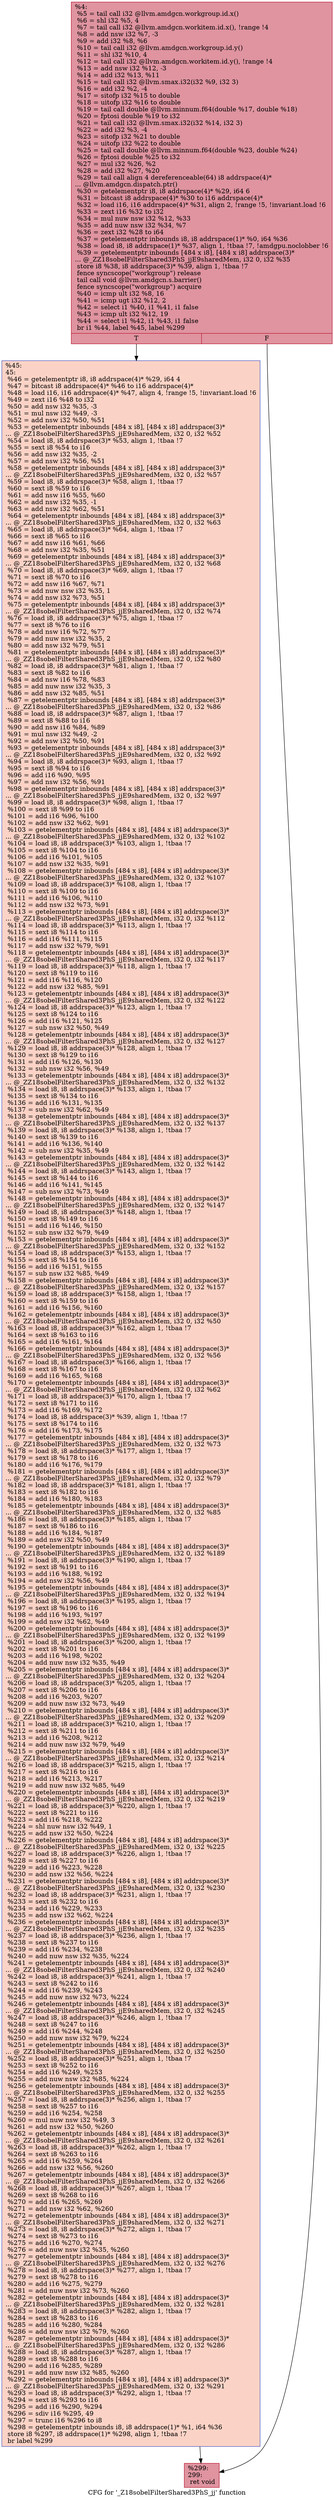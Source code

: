 digraph "CFG for '_Z18sobelFilterShared3PhS_jj' function" {
	label="CFG for '_Z18sobelFilterShared3PhS_jj' function";

	Node0x6137f80 [shape=record,color="#b70d28ff", style=filled, fillcolor="#b70d2870",label="{%4:\l  %5 = tail call i32 @llvm.amdgcn.workgroup.id.x()\l  %6 = shl i32 %5, 4\l  %7 = tail call i32 @llvm.amdgcn.workitem.id.x(), !range !4\l  %8 = add nsw i32 %7, -3\l  %9 = add i32 %8, %6\l  %10 = tail call i32 @llvm.amdgcn.workgroup.id.y()\l  %11 = shl i32 %10, 4\l  %12 = tail call i32 @llvm.amdgcn.workitem.id.y(), !range !4\l  %13 = add nsw i32 %12, -3\l  %14 = add i32 %13, %11\l  %15 = tail call i32 @llvm.smax.i32(i32 %9, i32 3)\l  %16 = add i32 %2, -4\l  %17 = sitofp i32 %15 to double\l  %18 = uitofp i32 %16 to double\l  %19 = tail call double @llvm.minnum.f64(double %17, double %18)\l  %20 = fptosi double %19 to i32\l  %21 = tail call i32 @llvm.smax.i32(i32 %14, i32 3)\l  %22 = add i32 %3, -4\l  %23 = sitofp i32 %21 to double\l  %24 = uitofp i32 %22 to double\l  %25 = tail call double @llvm.minnum.f64(double %23, double %24)\l  %26 = fptosi double %25 to i32\l  %27 = mul i32 %26, %2\l  %28 = add i32 %27, %20\l  %29 = tail call align 4 dereferenceable(64) i8 addrspace(4)*\l... @llvm.amdgcn.dispatch.ptr()\l  %30 = getelementptr i8, i8 addrspace(4)* %29, i64 6\l  %31 = bitcast i8 addrspace(4)* %30 to i16 addrspace(4)*\l  %32 = load i16, i16 addrspace(4)* %31, align 2, !range !5, !invariant.load !6\l  %33 = zext i16 %32 to i32\l  %34 = mul nuw nsw i32 %12, %33\l  %35 = add nuw nsw i32 %34, %7\l  %36 = zext i32 %28 to i64\l  %37 = getelementptr inbounds i8, i8 addrspace(1)* %0, i64 %36\l  %38 = load i8, i8 addrspace(1)* %37, align 1, !tbaa !7, !amdgpu.noclobber !6\l  %39 = getelementptr inbounds [484 x i8], [484 x i8] addrspace(3)*\l... @_ZZ18sobelFilterShared3PhS_jjE9sharedMem, i32 0, i32 %35\l  store i8 %38, i8 addrspace(3)* %39, align 1, !tbaa !7\l  fence syncscope(\"workgroup\") release\l  tail call void @llvm.amdgcn.s.barrier()\l  fence syncscope(\"workgroup\") acquire\l  %40 = icmp ult i32 %8, 16\l  %41 = icmp ugt i32 %12, 2\l  %42 = select i1 %40, i1 %41, i1 false\l  %43 = icmp ult i32 %12, 19\l  %44 = select i1 %42, i1 %43, i1 false\l  br i1 %44, label %45, label %299\l|{<s0>T|<s1>F}}"];
	Node0x6137f80:s0 -> Node0x613d110;
	Node0x6137f80:s1 -> Node0x613d1a0;
	Node0x613d110 [shape=record,color="#3d50c3ff", style=filled, fillcolor="#f59c7d70",label="{%45:\l45:                                               \l  %46 = getelementptr i8, i8 addrspace(4)* %29, i64 4\l  %47 = bitcast i8 addrspace(4)* %46 to i16 addrspace(4)*\l  %48 = load i16, i16 addrspace(4)* %47, align 4, !range !5, !invariant.load !6\l  %49 = zext i16 %48 to i32\l  %50 = add nsw i32 %35, -3\l  %51 = mul nsw i32 %49, -3\l  %52 = add nsw i32 %50, %51\l  %53 = getelementptr inbounds [484 x i8], [484 x i8] addrspace(3)*\l... @_ZZ18sobelFilterShared3PhS_jjE9sharedMem, i32 0, i32 %52\l  %54 = load i8, i8 addrspace(3)* %53, align 1, !tbaa !7\l  %55 = sext i8 %54 to i16\l  %56 = add nsw i32 %35, -2\l  %57 = add nsw i32 %56, %51\l  %58 = getelementptr inbounds [484 x i8], [484 x i8] addrspace(3)*\l... @_ZZ18sobelFilterShared3PhS_jjE9sharedMem, i32 0, i32 %57\l  %59 = load i8, i8 addrspace(3)* %58, align 1, !tbaa !7\l  %60 = sext i8 %59 to i16\l  %61 = add nsw i16 %55, %60\l  %62 = add nsw i32 %35, -1\l  %63 = add nsw i32 %62, %51\l  %64 = getelementptr inbounds [484 x i8], [484 x i8] addrspace(3)*\l... @_ZZ18sobelFilterShared3PhS_jjE9sharedMem, i32 0, i32 %63\l  %65 = load i8, i8 addrspace(3)* %64, align 1, !tbaa !7\l  %66 = sext i8 %65 to i16\l  %67 = add nsw i16 %61, %66\l  %68 = add nsw i32 %35, %51\l  %69 = getelementptr inbounds [484 x i8], [484 x i8] addrspace(3)*\l... @_ZZ18sobelFilterShared3PhS_jjE9sharedMem, i32 0, i32 %68\l  %70 = load i8, i8 addrspace(3)* %69, align 1, !tbaa !7\l  %71 = sext i8 %70 to i16\l  %72 = add nsw i16 %67, %71\l  %73 = add nuw nsw i32 %35, 1\l  %74 = add nsw i32 %73, %51\l  %75 = getelementptr inbounds [484 x i8], [484 x i8] addrspace(3)*\l... @_ZZ18sobelFilterShared3PhS_jjE9sharedMem, i32 0, i32 %74\l  %76 = load i8, i8 addrspace(3)* %75, align 1, !tbaa !7\l  %77 = sext i8 %76 to i16\l  %78 = add nsw i16 %72, %77\l  %79 = add nuw nsw i32 %35, 2\l  %80 = add nsw i32 %79, %51\l  %81 = getelementptr inbounds [484 x i8], [484 x i8] addrspace(3)*\l... @_ZZ18sobelFilterShared3PhS_jjE9sharedMem, i32 0, i32 %80\l  %82 = load i8, i8 addrspace(3)* %81, align 1, !tbaa !7\l  %83 = sext i8 %82 to i16\l  %84 = add nsw i16 %78, %83\l  %85 = add nuw nsw i32 %35, 3\l  %86 = add nsw i32 %85, %51\l  %87 = getelementptr inbounds [484 x i8], [484 x i8] addrspace(3)*\l... @_ZZ18sobelFilterShared3PhS_jjE9sharedMem, i32 0, i32 %86\l  %88 = load i8, i8 addrspace(3)* %87, align 1, !tbaa !7\l  %89 = sext i8 %88 to i16\l  %90 = add nsw i16 %84, %89\l  %91 = mul nsw i32 %49, -2\l  %92 = add nsw i32 %50, %91\l  %93 = getelementptr inbounds [484 x i8], [484 x i8] addrspace(3)*\l... @_ZZ18sobelFilterShared3PhS_jjE9sharedMem, i32 0, i32 %92\l  %94 = load i8, i8 addrspace(3)* %93, align 1, !tbaa !7\l  %95 = sext i8 %94 to i16\l  %96 = add i16 %90, %95\l  %97 = add nsw i32 %56, %91\l  %98 = getelementptr inbounds [484 x i8], [484 x i8] addrspace(3)*\l... @_ZZ18sobelFilterShared3PhS_jjE9sharedMem, i32 0, i32 %97\l  %99 = load i8, i8 addrspace(3)* %98, align 1, !tbaa !7\l  %100 = sext i8 %99 to i16\l  %101 = add i16 %96, %100\l  %102 = add nsw i32 %62, %91\l  %103 = getelementptr inbounds [484 x i8], [484 x i8] addrspace(3)*\l... @_ZZ18sobelFilterShared3PhS_jjE9sharedMem, i32 0, i32 %102\l  %104 = load i8, i8 addrspace(3)* %103, align 1, !tbaa !7\l  %105 = sext i8 %104 to i16\l  %106 = add i16 %101, %105\l  %107 = add nsw i32 %35, %91\l  %108 = getelementptr inbounds [484 x i8], [484 x i8] addrspace(3)*\l... @_ZZ18sobelFilterShared3PhS_jjE9sharedMem, i32 0, i32 %107\l  %109 = load i8, i8 addrspace(3)* %108, align 1, !tbaa !7\l  %110 = sext i8 %109 to i16\l  %111 = add i16 %106, %110\l  %112 = add nsw i32 %73, %91\l  %113 = getelementptr inbounds [484 x i8], [484 x i8] addrspace(3)*\l... @_ZZ18sobelFilterShared3PhS_jjE9sharedMem, i32 0, i32 %112\l  %114 = load i8, i8 addrspace(3)* %113, align 1, !tbaa !7\l  %115 = sext i8 %114 to i16\l  %116 = add i16 %111, %115\l  %117 = add nsw i32 %79, %91\l  %118 = getelementptr inbounds [484 x i8], [484 x i8] addrspace(3)*\l... @_ZZ18sobelFilterShared3PhS_jjE9sharedMem, i32 0, i32 %117\l  %119 = load i8, i8 addrspace(3)* %118, align 1, !tbaa !7\l  %120 = sext i8 %119 to i16\l  %121 = add i16 %116, %120\l  %122 = add nsw i32 %85, %91\l  %123 = getelementptr inbounds [484 x i8], [484 x i8] addrspace(3)*\l... @_ZZ18sobelFilterShared3PhS_jjE9sharedMem, i32 0, i32 %122\l  %124 = load i8, i8 addrspace(3)* %123, align 1, !tbaa !7\l  %125 = sext i8 %124 to i16\l  %126 = add i16 %121, %125\l  %127 = sub nsw i32 %50, %49\l  %128 = getelementptr inbounds [484 x i8], [484 x i8] addrspace(3)*\l... @_ZZ18sobelFilterShared3PhS_jjE9sharedMem, i32 0, i32 %127\l  %129 = load i8, i8 addrspace(3)* %128, align 1, !tbaa !7\l  %130 = sext i8 %129 to i16\l  %131 = add i16 %126, %130\l  %132 = sub nsw i32 %56, %49\l  %133 = getelementptr inbounds [484 x i8], [484 x i8] addrspace(3)*\l... @_ZZ18sobelFilterShared3PhS_jjE9sharedMem, i32 0, i32 %132\l  %134 = load i8, i8 addrspace(3)* %133, align 1, !tbaa !7\l  %135 = sext i8 %134 to i16\l  %136 = add i16 %131, %135\l  %137 = sub nsw i32 %62, %49\l  %138 = getelementptr inbounds [484 x i8], [484 x i8] addrspace(3)*\l... @_ZZ18sobelFilterShared3PhS_jjE9sharedMem, i32 0, i32 %137\l  %139 = load i8, i8 addrspace(3)* %138, align 1, !tbaa !7\l  %140 = sext i8 %139 to i16\l  %141 = add i16 %136, %140\l  %142 = sub nsw i32 %35, %49\l  %143 = getelementptr inbounds [484 x i8], [484 x i8] addrspace(3)*\l... @_ZZ18sobelFilterShared3PhS_jjE9sharedMem, i32 0, i32 %142\l  %144 = load i8, i8 addrspace(3)* %143, align 1, !tbaa !7\l  %145 = sext i8 %144 to i16\l  %146 = add i16 %141, %145\l  %147 = sub nsw i32 %73, %49\l  %148 = getelementptr inbounds [484 x i8], [484 x i8] addrspace(3)*\l... @_ZZ18sobelFilterShared3PhS_jjE9sharedMem, i32 0, i32 %147\l  %149 = load i8, i8 addrspace(3)* %148, align 1, !tbaa !7\l  %150 = sext i8 %149 to i16\l  %151 = add i16 %146, %150\l  %152 = sub nsw i32 %79, %49\l  %153 = getelementptr inbounds [484 x i8], [484 x i8] addrspace(3)*\l... @_ZZ18sobelFilterShared3PhS_jjE9sharedMem, i32 0, i32 %152\l  %154 = load i8, i8 addrspace(3)* %153, align 1, !tbaa !7\l  %155 = sext i8 %154 to i16\l  %156 = add i16 %151, %155\l  %157 = sub nsw i32 %85, %49\l  %158 = getelementptr inbounds [484 x i8], [484 x i8] addrspace(3)*\l... @_ZZ18sobelFilterShared3PhS_jjE9sharedMem, i32 0, i32 %157\l  %159 = load i8, i8 addrspace(3)* %158, align 1, !tbaa !7\l  %160 = sext i8 %159 to i16\l  %161 = add i16 %156, %160\l  %162 = getelementptr inbounds [484 x i8], [484 x i8] addrspace(3)*\l... @_ZZ18sobelFilterShared3PhS_jjE9sharedMem, i32 0, i32 %50\l  %163 = load i8, i8 addrspace(3)* %162, align 1, !tbaa !7\l  %164 = sext i8 %163 to i16\l  %165 = add i16 %161, %164\l  %166 = getelementptr inbounds [484 x i8], [484 x i8] addrspace(3)*\l... @_ZZ18sobelFilterShared3PhS_jjE9sharedMem, i32 0, i32 %56\l  %167 = load i8, i8 addrspace(3)* %166, align 1, !tbaa !7\l  %168 = sext i8 %167 to i16\l  %169 = add i16 %165, %168\l  %170 = getelementptr inbounds [484 x i8], [484 x i8] addrspace(3)*\l... @_ZZ18sobelFilterShared3PhS_jjE9sharedMem, i32 0, i32 %62\l  %171 = load i8, i8 addrspace(3)* %170, align 1, !tbaa !7\l  %172 = sext i8 %171 to i16\l  %173 = add i16 %169, %172\l  %174 = load i8, i8 addrspace(3)* %39, align 1, !tbaa !7\l  %175 = sext i8 %174 to i16\l  %176 = add i16 %173, %175\l  %177 = getelementptr inbounds [484 x i8], [484 x i8] addrspace(3)*\l... @_ZZ18sobelFilterShared3PhS_jjE9sharedMem, i32 0, i32 %73\l  %178 = load i8, i8 addrspace(3)* %177, align 1, !tbaa !7\l  %179 = sext i8 %178 to i16\l  %180 = add i16 %176, %179\l  %181 = getelementptr inbounds [484 x i8], [484 x i8] addrspace(3)*\l... @_ZZ18sobelFilterShared3PhS_jjE9sharedMem, i32 0, i32 %79\l  %182 = load i8, i8 addrspace(3)* %181, align 1, !tbaa !7\l  %183 = sext i8 %182 to i16\l  %184 = add i16 %180, %183\l  %185 = getelementptr inbounds [484 x i8], [484 x i8] addrspace(3)*\l... @_ZZ18sobelFilterShared3PhS_jjE9sharedMem, i32 0, i32 %85\l  %186 = load i8, i8 addrspace(3)* %185, align 1, !tbaa !7\l  %187 = sext i8 %186 to i16\l  %188 = add i16 %184, %187\l  %189 = add nsw i32 %50, %49\l  %190 = getelementptr inbounds [484 x i8], [484 x i8] addrspace(3)*\l... @_ZZ18sobelFilterShared3PhS_jjE9sharedMem, i32 0, i32 %189\l  %191 = load i8, i8 addrspace(3)* %190, align 1, !tbaa !7\l  %192 = sext i8 %191 to i16\l  %193 = add i16 %188, %192\l  %194 = add nsw i32 %56, %49\l  %195 = getelementptr inbounds [484 x i8], [484 x i8] addrspace(3)*\l... @_ZZ18sobelFilterShared3PhS_jjE9sharedMem, i32 0, i32 %194\l  %196 = load i8, i8 addrspace(3)* %195, align 1, !tbaa !7\l  %197 = sext i8 %196 to i16\l  %198 = add i16 %193, %197\l  %199 = add nsw i32 %62, %49\l  %200 = getelementptr inbounds [484 x i8], [484 x i8] addrspace(3)*\l... @_ZZ18sobelFilterShared3PhS_jjE9sharedMem, i32 0, i32 %199\l  %201 = load i8, i8 addrspace(3)* %200, align 1, !tbaa !7\l  %202 = sext i8 %201 to i16\l  %203 = add i16 %198, %202\l  %204 = add nuw nsw i32 %35, %49\l  %205 = getelementptr inbounds [484 x i8], [484 x i8] addrspace(3)*\l... @_ZZ18sobelFilterShared3PhS_jjE9sharedMem, i32 0, i32 %204\l  %206 = load i8, i8 addrspace(3)* %205, align 1, !tbaa !7\l  %207 = sext i8 %206 to i16\l  %208 = add i16 %203, %207\l  %209 = add nuw nsw i32 %73, %49\l  %210 = getelementptr inbounds [484 x i8], [484 x i8] addrspace(3)*\l... @_ZZ18sobelFilterShared3PhS_jjE9sharedMem, i32 0, i32 %209\l  %211 = load i8, i8 addrspace(3)* %210, align 1, !tbaa !7\l  %212 = sext i8 %211 to i16\l  %213 = add i16 %208, %212\l  %214 = add nuw nsw i32 %79, %49\l  %215 = getelementptr inbounds [484 x i8], [484 x i8] addrspace(3)*\l... @_ZZ18sobelFilterShared3PhS_jjE9sharedMem, i32 0, i32 %214\l  %216 = load i8, i8 addrspace(3)* %215, align 1, !tbaa !7\l  %217 = sext i8 %216 to i16\l  %218 = add i16 %213, %217\l  %219 = add nuw nsw i32 %85, %49\l  %220 = getelementptr inbounds [484 x i8], [484 x i8] addrspace(3)*\l... @_ZZ18sobelFilterShared3PhS_jjE9sharedMem, i32 0, i32 %219\l  %221 = load i8, i8 addrspace(3)* %220, align 1, !tbaa !7\l  %222 = sext i8 %221 to i16\l  %223 = add i16 %218, %222\l  %224 = shl nuw nsw i32 %49, 1\l  %225 = add nsw i32 %50, %224\l  %226 = getelementptr inbounds [484 x i8], [484 x i8] addrspace(3)*\l... @_ZZ18sobelFilterShared3PhS_jjE9sharedMem, i32 0, i32 %225\l  %227 = load i8, i8 addrspace(3)* %226, align 1, !tbaa !7\l  %228 = sext i8 %227 to i16\l  %229 = add i16 %223, %228\l  %230 = add nsw i32 %56, %224\l  %231 = getelementptr inbounds [484 x i8], [484 x i8] addrspace(3)*\l... @_ZZ18sobelFilterShared3PhS_jjE9sharedMem, i32 0, i32 %230\l  %232 = load i8, i8 addrspace(3)* %231, align 1, !tbaa !7\l  %233 = sext i8 %232 to i16\l  %234 = add i16 %229, %233\l  %235 = add nsw i32 %62, %224\l  %236 = getelementptr inbounds [484 x i8], [484 x i8] addrspace(3)*\l... @_ZZ18sobelFilterShared3PhS_jjE9sharedMem, i32 0, i32 %235\l  %237 = load i8, i8 addrspace(3)* %236, align 1, !tbaa !7\l  %238 = sext i8 %237 to i16\l  %239 = add i16 %234, %238\l  %240 = add nuw nsw i32 %35, %224\l  %241 = getelementptr inbounds [484 x i8], [484 x i8] addrspace(3)*\l... @_ZZ18sobelFilterShared3PhS_jjE9sharedMem, i32 0, i32 %240\l  %242 = load i8, i8 addrspace(3)* %241, align 1, !tbaa !7\l  %243 = sext i8 %242 to i16\l  %244 = add i16 %239, %243\l  %245 = add nuw nsw i32 %73, %224\l  %246 = getelementptr inbounds [484 x i8], [484 x i8] addrspace(3)*\l... @_ZZ18sobelFilterShared3PhS_jjE9sharedMem, i32 0, i32 %245\l  %247 = load i8, i8 addrspace(3)* %246, align 1, !tbaa !7\l  %248 = sext i8 %247 to i16\l  %249 = add i16 %244, %248\l  %250 = add nuw nsw i32 %79, %224\l  %251 = getelementptr inbounds [484 x i8], [484 x i8] addrspace(3)*\l... @_ZZ18sobelFilterShared3PhS_jjE9sharedMem, i32 0, i32 %250\l  %252 = load i8, i8 addrspace(3)* %251, align 1, !tbaa !7\l  %253 = sext i8 %252 to i16\l  %254 = add i16 %249, %253\l  %255 = add nuw nsw i32 %85, %224\l  %256 = getelementptr inbounds [484 x i8], [484 x i8] addrspace(3)*\l... @_ZZ18sobelFilterShared3PhS_jjE9sharedMem, i32 0, i32 %255\l  %257 = load i8, i8 addrspace(3)* %256, align 1, !tbaa !7\l  %258 = sext i8 %257 to i16\l  %259 = add i16 %254, %258\l  %260 = mul nuw nsw i32 %49, 3\l  %261 = add nsw i32 %50, %260\l  %262 = getelementptr inbounds [484 x i8], [484 x i8] addrspace(3)*\l... @_ZZ18sobelFilterShared3PhS_jjE9sharedMem, i32 0, i32 %261\l  %263 = load i8, i8 addrspace(3)* %262, align 1, !tbaa !7\l  %264 = sext i8 %263 to i16\l  %265 = add i16 %259, %264\l  %266 = add nsw i32 %56, %260\l  %267 = getelementptr inbounds [484 x i8], [484 x i8] addrspace(3)*\l... @_ZZ18sobelFilterShared3PhS_jjE9sharedMem, i32 0, i32 %266\l  %268 = load i8, i8 addrspace(3)* %267, align 1, !tbaa !7\l  %269 = sext i8 %268 to i16\l  %270 = add i16 %265, %269\l  %271 = add nsw i32 %62, %260\l  %272 = getelementptr inbounds [484 x i8], [484 x i8] addrspace(3)*\l... @_ZZ18sobelFilterShared3PhS_jjE9sharedMem, i32 0, i32 %271\l  %273 = load i8, i8 addrspace(3)* %272, align 1, !tbaa !7\l  %274 = sext i8 %273 to i16\l  %275 = add i16 %270, %274\l  %276 = add nuw nsw i32 %35, %260\l  %277 = getelementptr inbounds [484 x i8], [484 x i8] addrspace(3)*\l... @_ZZ18sobelFilterShared3PhS_jjE9sharedMem, i32 0, i32 %276\l  %278 = load i8, i8 addrspace(3)* %277, align 1, !tbaa !7\l  %279 = sext i8 %278 to i16\l  %280 = add i16 %275, %279\l  %281 = add nuw nsw i32 %73, %260\l  %282 = getelementptr inbounds [484 x i8], [484 x i8] addrspace(3)*\l... @_ZZ18sobelFilterShared3PhS_jjE9sharedMem, i32 0, i32 %281\l  %283 = load i8, i8 addrspace(3)* %282, align 1, !tbaa !7\l  %284 = sext i8 %283 to i16\l  %285 = add i16 %280, %284\l  %286 = add nuw nsw i32 %79, %260\l  %287 = getelementptr inbounds [484 x i8], [484 x i8] addrspace(3)*\l... @_ZZ18sobelFilterShared3PhS_jjE9sharedMem, i32 0, i32 %286\l  %288 = load i8, i8 addrspace(3)* %287, align 1, !tbaa !7\l  %289 = sext i8 %288 to i16\l  %290 = add i16 %285, %289\l  %291 = add nuw nsw i32 %85, %260\l  %292 = getelementptr inbounds [484 x i8], [484 x i8] addrspace(3)*\l... @_ZZ18sobelFilterShared3PhS_jjE9sharedMem, i32 0, i32 %291\l  %293 = load i8, i8 addrspace(3)* %292, align 1, !tbaa !7\l  %294 = sext i8 %293 to i16\l  %295 = add i16 %290, %294\l  %296 = sdiv i16 %295, 49\l  %297 = trunc i16 %296 to i8\l  %298 = getelementptr inbounds i8, i8 addrspace(1)* %1, i64 %36\l  store i8 %297, i8 addrspace(1)* %298, align 1, !tbaa !7\l  br label %299\l}"];
	Node0x613d110 -> Node0x613d1a0;
	Node0x613d1a0 [shape=record,color="#b70d28ff", style=filled, fillcolor="#b70d2870",label="{%299:\l299:                                              \l  ret void\l}"];
}
